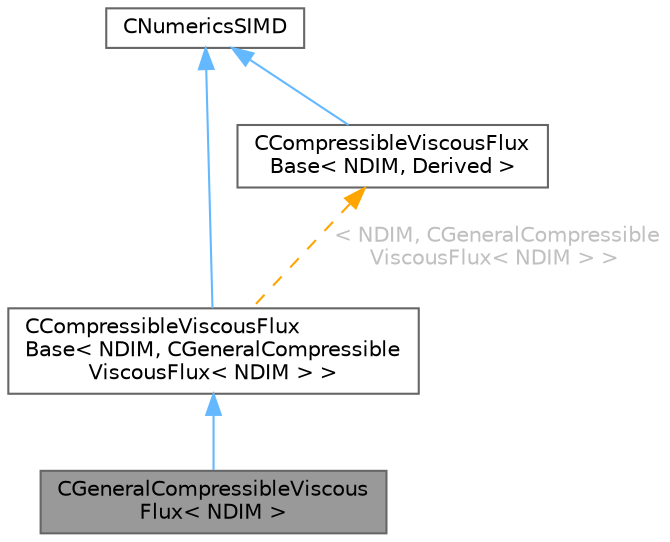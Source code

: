 digraph "CGeneralCompressibleViscousFlux&lt; NDIM &gt;"
{
 // LATEX_PDF_SIZE
  bgcolor="transparent";
  edge [fontname=Helvetica,fontsize=10,labelfontname=Helvetica,labelfontsize=10];
  node [fontname=Helvetica,fontsize=10,shape=box,height=0.2,width=0.4];
  Node1 [id="Node000001",label="CGeneralCompressibleViscous\lFlux\< NDIM \>",height=0.2,width=0.4,color="gray40", fillcolor="grey60", style="filled", fontcolor="black",tooltip="Decorator class to add viscous fluxes (compressible flow, real gas)."];
  Node2 -> Node1 [id="edge1_Node000001_Node000002",dir="back",color="steelblue1",style="solid",tooltip=" "];
  Node2 [id="Node000002",label="CCompressibleViscousFlux\lBase\< NDIM, CGeneralCompressible\lViscousFlux\< NDIM \> \>",height=0.2,width=0.4,color="gray40", fillcolor="white", style="filled",URL="$classCCompressibleViscousFluxBase.html",tooltip=" "];
  Node3 -> Node2 [id="edge2_Node000002_Node000003",dir="back",color="steelblue1",style="solid",tooltip=" "];
  Node3 [id="Node000003",label="CNumericsSIMD",height=0.2,width=0.4,color="gray40", fillcolor="white", style="filled",URL="$classCNumericsSIMD.html",tooltip="Base class to define the interface."];
  Node4 -> Node2 [id="edge3_Node000002_Node000004",dir="back",color="orange",style="dashed",tooltip=" ",label=" \< NDIM, CGeneralCompressible\lViscousFlux\< NDIM \> \>",fontcolor="grey" ];
  Node4 [id="Node000004",label="CCompressibleViscousFlux\lBase\< NDIM, Derived \>",height=0.2,width=0.4,color="gray40", fillcolor="white", style="filled",URL="$classCCompressibleViscousFluxBase.html",tooltip="Decorator class to add viscous fluxes (compressible flow)."];
  Node3 -> Node4 [id="edge4_Node000004_Node000003",dir="back",color="steelblue1",style="solid",tooltip=" "];
}
